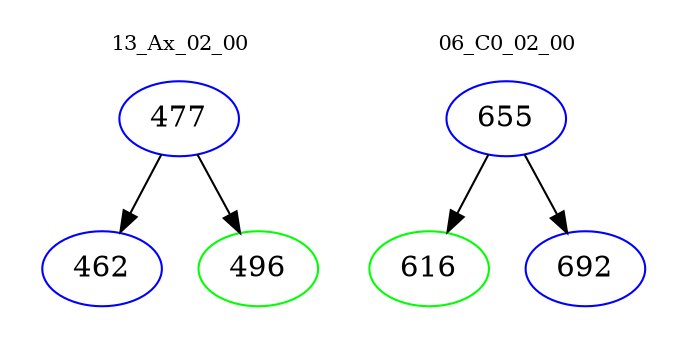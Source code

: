 digraph{
subgraph cluster_0 {
color = white
label = "13_Ax_02_00";
fontsize=10;
T0_477 [label="477", color="blue"]
T0_477 -> T0_462 [color="black"]
T0_462 [label="462", color="blue"]
T0_477 -> T0_496 [color="black"]
T0_496 [label="496", color="green"]
}
subgraph cluster_1 {
color = white
label = "06_C0_02_00";
fontsize=10;
T1_655 [label="655", color="blue"]
T1_655 -> T1_616 [color="black"]
T1_616 [label="616", color="green"]
T1_655 -> T1_692 [color="black"]
T1_692 [label="692", color="blue"]
}
}
